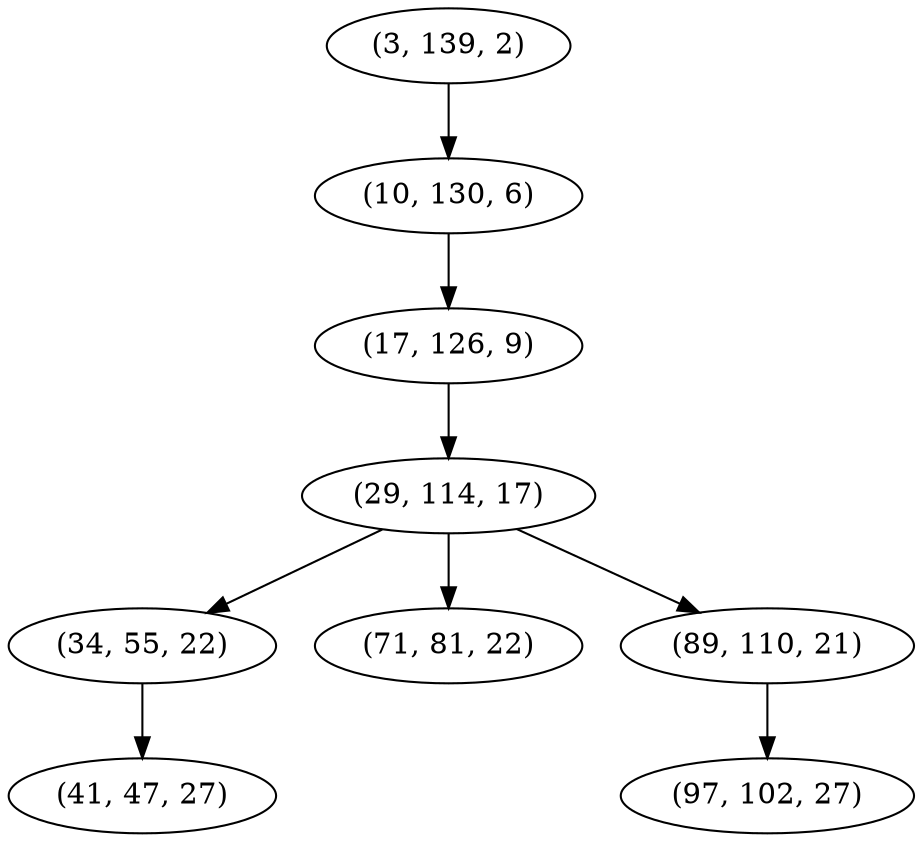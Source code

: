 digraph tree {
    "(3, 139, 2)";
    "(10, 130, 6)";
    "(17, 126, 9)";
    "(29, 114, 17)";
    "(34, 55, 22)";
    "(41, 47, 27)";
    "(71, 81, 22)";
    "(89, 110, 21)";
    "(97, 102, 27)";
    "(3, 139, 2)" -> "(10, 130, 6)";
    "(10, 130, 6)" -> "(17, 126, 9)";
    "(17, 126, 9)" -> "(29, 114, 17)";
    "(29, 114, 17)" -> "(34, 55, 22)";
    "(29, 114, 17)" -> "(71, 81, 22)";
    "(29, 114, 17)" -> "(89, 110, 21)";
    "(34, 55, 22)" -> "(41, 47, 27)";
    "(89, 110, 21)" -> "(97, 102, 27)";
}
